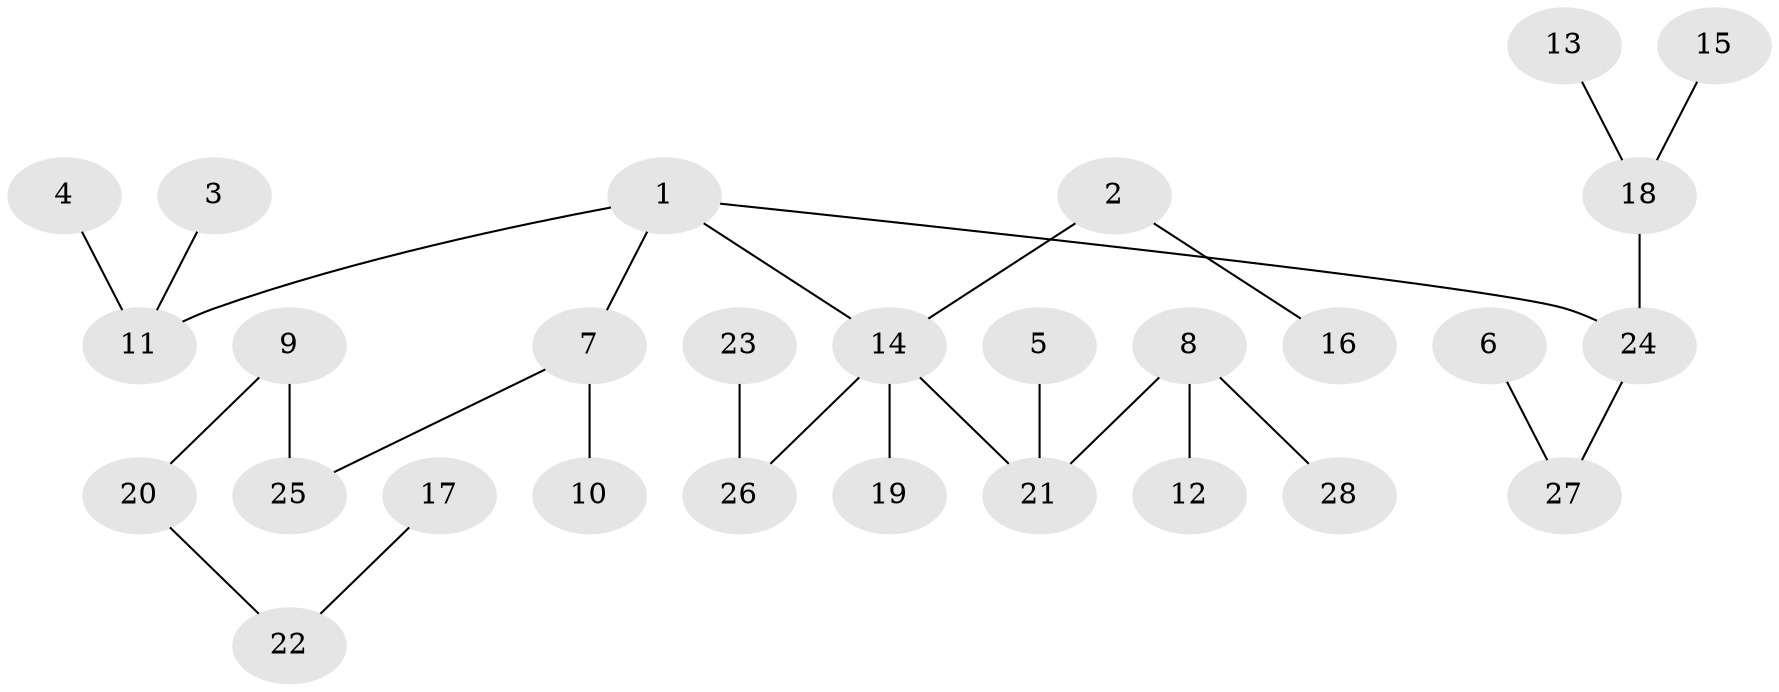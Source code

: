 // original degree distribution, {4: 0.10909090909090909, 5: 0.03636363636363636, 2: 0.3090909090909091, 3: 0.09090909090909091, 1: 0.45454545454545453}
// Generated by graph-tools (version 1.1) at 2025/50/03/09/25 03:50:18]
// undirected, 28 vertices, 27 edges
graph export_dot {
graph [start="1"]
  node [color=gray90,style=filled];
  1;
  2;
  3;
  4;
  5;
  6;
  7;
  8;
  9;
  10;
  11;
  12;
  13;
  14;
  15;
  16;
  17;
  18;
  19;
  20;
  21;
  22;
  23;
  24;
  25;
  26;
  27;
  28;
  1 -- 7 [weight=1.0];
  1 -- 11 [weight=1.0];
  1 -- 14 [weight=1.0];
  1 -- 24 [weight=1.0];
  2 -- 14 [weight=1.0];
  2 -- 16 [weight=1.0];
  3 -- 11 [weight=1.0];
  4 -- 11 [weight=1.0];
  5 -- 21 [weight=1.0];
  6 -- 27 [weight=1.0];
  7 -- 10 [weight=1.0];
  7 -- 25 [weight=1.0];
  8 -- 12 [weight=1.0];
  8 -- 21 [weight=1.0];
  8 -- 28 [weight=1.0];
  9 -- 20 [weight=1.0];
  9 -- 25 [weight=1.0];
  13 -- 18 [weight=1.0];
  14 -- 19 [weight=1.0];
  14 -- 21 [weight=1.0];
  14 -- 26 [weight=1.0];
  15 -- 18 [weight=1.0];
  17 -- 22 [weight=1.0];
  18 -- 24 [weight=1.0];
  20 -- 22 [weight=1.0];
  23 -- 26 [weight=1.0];
  24 -- 27 [weight=1.0];
}
